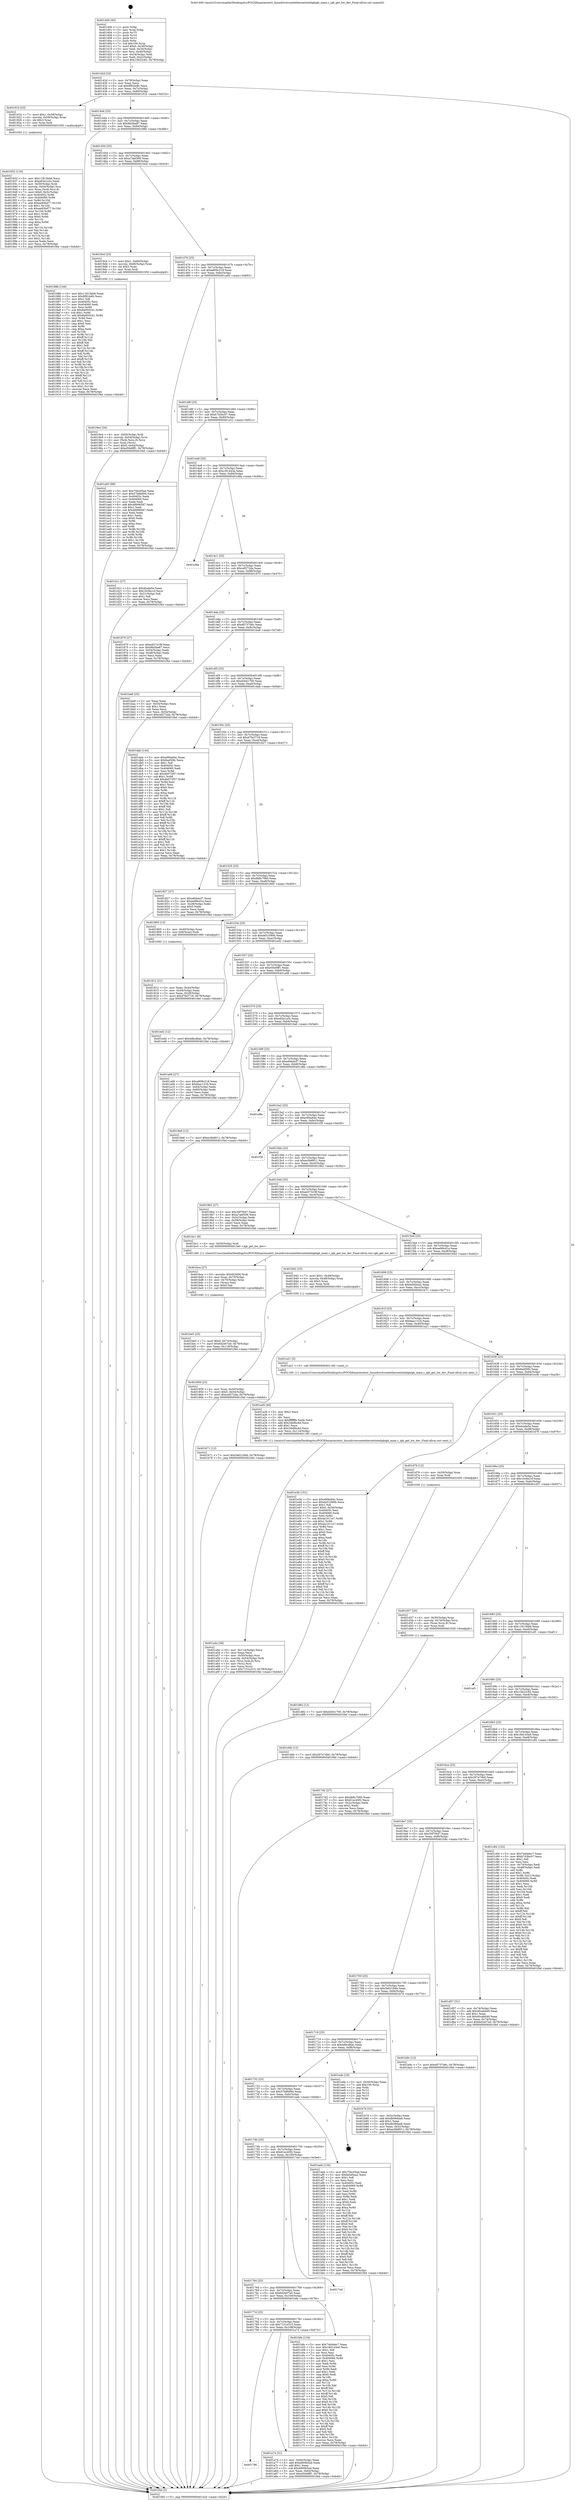 digraph "0x401400" {
  label = "0x401400 (/mnt/c/Users/mathe/Desktop/tcc/POCII/binaries/extr_linuxdriversnetethernetinteligbigb_main.c_igb_get_hw_dev_Final-ollvm.out::main(0))"
  labelloc = "t"
  node[shape=record]

  Entry [label="",width=0.3,height=0.3,shape=circle,fillcolor=black,style=filled]
  "0x40142d" [label="{
     0x40142d [23]\l
     | [instrs]\l
     &nbsp;&nbsp;0x40142d \<+3\>: mov -0x78(%rbp),%eax\l
     &nbsp;&nbsp;0x401430 \<+2\>: mov %eax,%ecx\l
     &nbsp;&nbsp;0x401432 \<+6\>: sub $0x9f924dfc,%ecx\l
     &nbsp;&nbsp;0x401438 \<+3\>: mov %eax,-0x7c(%rbp)\l
     &nbsp;&nbsp;0x40143b \<+3\>: mov %ecx,-0x80(%rbp)\l
     &nbsp;&nbsp;0x40143e \<+6\>: je 000000000040191b \<main+0x51b\>\l
  }"]
  "0x40191b" [label="{
     0x40191b [23]\l
     | [instrs]\l
     &nbsp;&nbsp;0x40191b \<+7\>: movl $0x1,-0x58(%rbp)\l
     &nbsp;&nbsp;0x401922 \<+4\>: movslq -0x58(%rbp),%rax\l
     &nbsp;&nbsp;0x401926 \<+4\>: shl $0x3,%rax\l
     &nbsp;&nbsp;0x40192a \<+3\>: mov %rax,%rdi\l
     &nbsp;&nbsp;0x40192d \<+5\>: call 0000000000401050 \<malloc@plt\>\l
     | [calls]\l
     &nbsp;&nbsp;0x401050 \{1\} (unknown)\l
  }"]
  "0x401444" [label="{
     0x401444 [25]\l
     | [instrs]\l
     &nbsp;&nbsp;0x401444 \<+5\>: jmp 0000000000401449 \<main+0x49\>\l
     &nbsp;&nbsp;0x401449 \<+3\>: mov -0x7c(%rbp),%eax\l
     &nbsp;&nbsp;0x40144c \<+5\>: sub $0x9fa5be87,%eax\l
     &nbsp;&nbsp;0x401451 \<+6\>: mov %eax,-0x84(%rbp)\l
     &nbsp;&nbsp;0x401457 \<+6\>: je 000000000040188b \<main+0x48b\>\l
  }"]
  Exit [label="",width=0.3,height=0.3,shape=circle,fillcolor=black,style=filled,peripheries=2]
  "0x40188b" [label="{
     0x40188b [144]\l
     | [instrs]\l
     &nbsp;&nbsp;0x40188b \<+5\>: mov $0x11813bb6,%eax\l
     &nbsp;&nbsp;0x401890 \<+5\>: mov $0x9f924dfc,%ecx\l
     &nbsp;&nbsp;0x401895 \<+2\>: mov $0x1,%dl\l
     &nbsp;&nbsp;0x401897 \<+7\>: mov 0x40405c,%esi\l
     &nbsp;&nbsp;0x40189e \<+7\>: mov 0x404060,%edi\l
     &nbsp;&nbsp;0x4018a5 \<+3\>: mov %esi,%r8d\l
     &nbsp;&nbsp;0x4018a8 \<+7\>: sub $0x8a950241,%r8d\l
     &nbsp;&nbsp;0x4018af \<+4\>: sub $0x1,%r8d\l
     &nbsp;&nbsp;0x4018b3 \<+7\>: add $0x8a950241,%r8d\l
     &nbsp;&nbsp;0x4018ba \<+4\>: imul %r8d,%esi\l
     &nbsp;&nbsp;0x4018be \<+3\>: and $0x1,%esi\l
     &nbsp;&nbsp;0x4018c1 \<+3\>: cmp $0x0,%esi\l
     &nbsp;&nbsp;0x4018c4 \<+4\>: sete %r9b\l
     &nbsp;&nbsp;0x4018c8 \<+3\>: cmp $0xa,%edi\l
     &nbsp;&nbsp;0x4018cb \<+4\>: setl %r10b\l
     &nbsp;&nbsp;0x4018cf \<+3\>: mov %r9b,%r11b\l
     &nbsp;&nbsp;0x4018d2 \<+4\>: xor $0xff,%r11b\l
     &nbsp;&nbsp;0x4018d6 \<+3\>: mov %r10b,%bl\l
     &nbsp;&nbsp;0x4018d9 \<+3\>: xor $0xff,%bl\l
     &nbsp;&nbsp;0x4018dc \<+3\>: xor $0x1,%dl\l
     &nbsp;&nbsp;0x4018df \<+3\>: mov %r11b,%r14b\l
     &nbsp;&nbsp;0x4018e2 \<+4\>: and $0xff,%r14b\l
     &nbsp;&nbsp;0x4018e6 \<+3\>: and %dl,%r9b\l
     &nbsp;&nbsp;0x4018e9 \<+3\>: mov %bl,%r15b\l
     &nbsp;&nbsp;0x4018ec \<+4\>: and $0xff,%r15b\l
     &nbsp;&nbsp;0x4018f0 \<+3\>: and %dl,%r10b\l
     &nbsp;&nbsp;0x4018f3 \<+3\>: or %r9b,%r14b\l
     &nbsp;&nbsp;0x4018f6 \<+3\>: or %r10b,%r15b\l
     &nbsp;&nbsp;0x4018f9 \<+3\>: xor %r15b,%r14b\l
     &nbsp;&nbsp;0x4018fc \<+3\>: or %bl,%r11b\l
     &nbsp;&nbsp;0x4018ff \<+4\>: xor $0xff,%r11b\l
     &nbsp;&nbsp;0x401903 \<+3\>: or $0x1,%dl\l
     &nbsp;&nbsp;0x401906 \<+3\>: and %dl,%r11b\l
     &nbsp;&nbsp;0x401909 \<+3\>: or %r11b,%r14b\l
     &nbsp;&nbsp;0x40190c \<+4\>: test $0x1,%r14b\l
     &nbsp;&nbsp;0x401910 \<+3\>: cmovne %ecx,%eax\l
     &nbsp;&nbsp;0x401913 \<+3\>: mov %eax,-0x78(%rbp)\l
     &nbsp;&nbsp;0x401916 \<+5\>: jmp 0000000000401f4d \<main+0xb4d\>\l
  }"]
  "0x40145d" [label="{
     0x40145d [25]\l
     | [instrs]\l
     &nbsp;&nbsp;0x40145d \<+5\>: jmp 0000000000401462 \<main+0x62\>\l
     &nbsp;&nbsp;0x401462 \<+3\>: mov -0x7c(%rbp),%eax\l
     &nbsp;&nbsp;0x401465 \<+5\>: sub $0xa7abf306,%eax\l
     &nbsp;&nbsp;0x40146a \<+6\>: mov %eax,-0x88(%rbp)\l
     &nbsp;&nbsp;0x401470 \<+6\>: je 00000000004019cd \<main+0x5cd\>\l
  }"]
  "0x401d82" [label="{
     0x401d82 [12]\l
     | [instrs]\l
     &nbsp;&nbsp;0x401d82 \<+7\>: movl $0xd2641700,-0x78(%rbp)\l
     &nbsp;&nbsp;0x401d89 \<+5\>: jmp 0000000000401f4d \<main+0xb4d\>\l
  }"]
  "0x4019cd" [label="{
     0x4019cd [23]\l
     | [instrs]\l
     &nbsp;&nbsp;0x4019cd \<+7\>: movl $0x1,-0x60(%rbp)\l
     &nbsp;&nbsp;0x4019d4 \<+4\>: movslq -0x60(%rbp),%rax\l
     &nbsp;&nbsp;0x4019d8 \<+4\>: shl $0x2,%rax\l
     &nbsp;&nbsp;0x4019dc \<+3\>: mov %rax,%rdi\l
     &nbsp;&nbsp;0x4019df \<+5\>: call 0000000000401050 \<malloc@plt\>\l
     | [calls]\l
     &nbsp;&nbsp;0x401050 \{1\} (unknown)\l
  }"]
  "0x401476" [label="{
     0x401476 [25]\l
     | [instrs]\l
     &nbsp;&nbsp;0x401476 \<+5\>: jmp 000000000040147b \<main+0x7b\>\l
     &nbsp;&nbsp;0x40147b \<+3\>: mov -0x7c(%rbp),%eax\l
     &nbsp;&nbsp;0x40147e \<+5\>: sub $0xa809c218,%eax\l
     &nbsp;&nbsp;0x401483 \<+6\>: mov %eax,-0x8c(%rbp)\l
     &nbsp;&nbsp;0x401489 \<+6\>: je 0000000000401a93 \<main+0x693\>\l
  }"]
  "0x401d4b" [label="{
     0x401d4b [12]\l
     | [instrs]\l
     &nbsp;&nbsp;0x401d4b \<+7\>: movl $0x297e74b0,-0x78(%rbp)\l
     &nbsp;&nbsp;0x401d52 \<+5\>: jmp 0000000000401f4d \<main+0xb4d\>\l
  }"]
  "0x401a93" [label="{
     0x401a93 [88]\l
     | [instrs]\l
     &nbsp;&nbsp;0x401a93 \<+5\>: mov $0x75bc05ad,%eax\l
     &nbsp;&nbsp;0x401a98 \<+5\>: mov $0x57b8b694,%ecx\l
     &nbsp;&nbsp;0x401a9d \<+7\>: mov 0x40405c,%edx\l
     &nbsp;&nbsp;0x401aa4 \<+7\>: mov 0x404060,%esi\l
     &nbsp;&nbsp;0x401aab \<+2\>: mov %edx,%edi\l
     &nbsp;&nbsp;0x401aad \<+6\>: add $0x48996587,%edi\l
     &nbsp;&nbsp;0x401ab3 \<+3\>: sub $0x1,%edi\l
     &nbsp;&nbsp;0x401ab6 \<+6\>: sub $0x48996587,%edi\l
     &nbsp;&nbsp;0x401abc \<+3\>: imul %edi,%edx\l
     &nbsp;&nbsp;0x401abf \<+3\>: and $0x1,%edx\l
     &nbsp;&nbsp;0x401ac2 \<+3\>: cmp $0x0,%edx\l
     &nbsp;&nbsp;0x401ac5 \<+4\>: sete %r8b\l
     &nbsp;&nbsp;0x401ac9 \<+3\>: cmp $0xa,%esi\l
     &nbsp;&nbsp;0x401acc \<+4\>: setl %r9b\l
     &nbsp;&nbsp;0x401ad0 \<+3\>: mov %r8b,%r10b\l
     &nbsp;&nbsp;0x401ad3 \<+3\>: and %r9b,%r10b\l
     &nbsp;&nbsp;0x401ad6 \<+3\>: xor %r9b,%r8b\l
     &nbsp;&nbsp;0x401ad9 \<+3\>: or %r8b,%r10b\l
     &nbsp;&nbsp;0x401adc \<+4\>: test $0x1,%r10b\l
     &nbsp;&nbsp;0x401ae0 \<+3\>: cmovne %ecx,%eax\l
     &nbsp;&nbsp;0x401ae3 \<+3\>: mov %eax,-0x78(%rbp)\l
     &nbsp;&nbsp;0x401ae6 \<+5\>: jmp 0000000000401f4d \<main+0xb4d\>\l
  }"]
  "0x40148f" [label="{
     0x40148f [25]\l
     | [instrs]\l
     &nbsp;&nbsp;0x40148f \<+5\>: jmp 0000000000401494 \<main+0x94\>\l
     &nbsp;&nbsp;0x401494 \<+3\>: mov -0x7c(%rbp),%eax\l
     &nbsp;&nbsp;0x401497 \<+5\>: sub $0xb7d3bc07,%eax\l
     &nbsp;&nbsp;0x40149c \<+6\>: mov %eax,-0x90(%rbp)\l
     &nbsp;&nbsp;0x4014a2 \<+6\>: je 0000000000401d1c \<main+0x91c\>\l
  }"]
  "0x401be5" [label="{
     0x401be5 [25]\l
     | [instrs]\l
     &nbsp;&nbsp;0x401be5 \<+7\>: movl $0x0,-0x74(%rbp)\l
     &nbsp;&nbsp;0x401bec \<+7\>: movl $0x6d2e07a0,-0x78(%rbp)\l
     &nbsp;&nbsp;0x401bf3 \<+6\>: mov %eax,-0x118(%rbp)\l
     &nbsp;&nbsp;0x401bf9 \<+5\>: jmp 0000000000401f4d \<main+0xb4d\>\l
  }"]
  "0x401d1c" [label="{
     0x401d1c [27]\l
     | [instrs]\l
     &nbsp;&nbsp;0x401d1c \<+5\>: mov $0xdcada5e,%eax\l
     &nbsp;&nbsp;0x401d21 \<+5\>: mov $0x10c9a1cf,%ecx\l
     &nbsp;&nbsp;0x401d26 \<+3\>: mov -0x21(%rbp),%dl\l
     &nbsp;&nbsp;0x401d29 \<+3\>: test $0x1,%dl\l
     &nbsp;&nbsp;0x401d2c \<+3\>: cmovne %ecx,%eax\l
     &nbsp;&nbsp;0x401d2f \<+3\>: mov %eax,-0x78(%rbp)\l
     &nbsp;&nbsp;0x401d32 \<+5\>: jmp 0000000000401f4d \<main+0xb4d\>\l
  }"]
  "0x4014a8" [label="{
     0x4014a8 [25]\l
     | [instrs]\l
     &nbsp;&nbsp;0x4014a8 \<+5\>: jmp 00000000004014ad \<main+0xad\>\l
     &nbsp;&nbsp;0x4014ad \<+3\>: mov -0x7c(%rbp),%eax\l
     &nbsp;&nbsp;0x4014b0 \<+5\>: sub $0xc3f1443a,%eax\l
     &nbsp;&nbsp;0x4014b5 \<+6\>: mov %eax,-0x94(%rbp)\l
     &nbsp;&nbsp;0x4014bb \<+6\>: je 0000000000401d9a \<main+0x99a\>\l
  }"]
  "0x401bca" [label="{
     0x401bca [27]\l
     | [instrs]\l
     &nbsp;&nbsp;0x401bca \<+10\>: movabs $0x4020b6,%rdi\l
     &nbsp;&nbsp;0x401bd4 \<+4\>: mov %rax,-0x70(%rbp)\l
     &nbsp;&nbsp;0x401bd8 \<+4\>: mov -0x70(%rbp),%rax\l
     &nbsp;&nbsp;0x401bdc \<+2\>: mov (%rax),%esi\l
     &nbsp;&nbsp;0x401bde \<+2\>: mov $0x0,%al\l
     &nbsp;&nbsp;0x401be0 \<+5\>: call 0000000000401040 \<printf@plt\>\l
     | [calls]\l
     &nbsp;&nbsp;0x401040 \{1\} (unknown)\l
  }"]
  "0x401d9a" [label="{
     0x401d9a\l
  }", style=dashed]
  "0x4014c1" [label="{
     0x4014c1 [25]\l
     | [instrs]\l
     &nbsp;&nbsp;0x4014c1 \<+5\>: jmp 00000000004014c6 \<main+0xc6\>\l
     &nbsp;&nbsp;0x4014c6 \<+3\>: mov -0x7c(%rbp),%eax\l
     &nbsp;&nbsp;0x4014c9 \<+5\>: sub $0xcef272da,%eax\l
     &nbsp;&nbsp;0x4014ce \<+6\>: mov %eax,-0x98(%rbp)\l
     &nbsp;&nbsp;0x4014d4 \<+6\>: je 0000000000401870 \<main+0x470\>\l
  }"]
  "0x401796" [label="{
     0x401796\l
  }", style=dashed]
  "0x401870" [label="{
     0x401870 [27]\l
     | [instrs]\l
     &nbsp;&nbsp;0x401870 \<+5\>: mov $0xed37418f,%eax\l
     &nbsp;&nbsp;0x401875 \<+5\>: mov $0x9fa5be87,%ecx\l
     &nbsp;&nbsp;0x40187a \<+3\>: mov -0x54(%rbp),%edx\l
     &nbsp;&nbsp;0x40187d \<+3\>: cmp -0x48(%rbp),%edx\l
     &nbsp;&nbsp;0x401880 \<+3\>: cmovl %ecx,%eax\l
     &nbsp;&nbsp;0x401883 \<+3\>: mov %eax,-0x78(%rbp)\l
     &nbsp;&nbsp;0x401886 \<+5\>: jmp 0000000000401f4d \<main+0xb4d\>\l
  }"]
  "0x4014da" [label="{
     0x4014da [25]\l
     | [instrs]\l
     &nbsp;&nbsp;0x4014da \<+5\>: jmp 00000000004014df \<main+0xdf\>\l
     &nbsp;&nbsp;0x4014df \<+3\>: mov -0x7c(%rbp),%eax\l
     &nbsp;&nbsp;0x4014e2 \<+5\>: sub $0xd0737a6c,%eax\l
     &nbsp;&nbsp;0x4014e7 \<+6\>: mov %eax,-0x9c(%rbp)\l
     &nbsp;&nbsp;0x4014ed \<+6\>: je 0000000000401ba8 \<main+0x7a8\>\l
  }"]
  "0x401a74" [label="{
     0x401a74 [31]\l
     | [instrs]\l
     &nbsp;&nbsp;0x401a74 \<+3\>: mov -0x64(%rbp),%eax\l
     &nbsp;&nbsp;0x401a77 \<+5\>: add $0xdd00b5ed,%eax\l
     &nbsp;&nbsp;0x401a7c \<+3\>: add $0x1,%eax\l
     &nbsp;&nbsp;0x401a7f \<+5\>: sub $0xdd00b5ed,%eax\l
     &nbsp;&nbsp;0x401a84 \<+3\>: mov %eax,-0x64(%rbp)\l
     &nbsp;&nbsp;0x401a87 \<+7\>: movl $0xe50e9ff1,-0x78(%rbp)\l
     &nbsp;&nbsp;0x401a8e \<+5\>: jmp 0000000000401f4d \<main+0xb4d\>\l
  }"]
  "0x401ba8" [label="{
     0x401ba8 [25]\l
     | [instrs]\l
     &nbsp;&nbsp;0x401ba8 \<+2\>: xor %eax,%eax\l
     &nbsp;&nbsp;0x401baa \<+3\>: mov -0x54(%rbp),%ecx\l
     &nbsp;&nbsp;0x401bad \<+3\>: sub $0x1,%eax\l
     &nbsp;&nbsp;0x401bb0 \<+2\>: sub %eax,%ecx\l
     &nbsp;&nbsp;0x401bb2 \<+3\>: mov %ecx,-0x54(%rbp)\l
     &nbsp;&nbsp;0x401bb5 \<+7\>: movl $0xcef272da,-0x78(%rbp)\l
     &nbsp;&nbsp;0x401bbc \<+5\>: jmp 0000000000401f4d \<main+0xb4d\>\l
  }"]
  "0x4014f3" [label="{
     0x4014f3 [25]\l
     | [instrs]\l
     &nbsp;&nbsp;0x4014f3 \<+5\>: jmp 00000000004014f8 \<main+0xf8\>\l
     &nbsp;&nbsp;0x4014f8 \<+3\>: mov -0x7c(%rbp),%eax\l
     &nbsp;&nbsp;0x4014fb \<+5\>: sub $0xd2641700,%eax\l
     &nbsp;&nbsp;0x401500 \<+6\>: mov %eax,-0xa0(%rbp)\l
     &nbsp;&nbsp;0x401506 \<+6\>: je 0000000000401dab \<main+0x9ab\>\l
  }"]
  "0x40177d" [label="{
     0x40177d [25]\l
     | [instrs]\l
     &nbsp;&nbsp;0x40177d \<+5\>: jmp 0000000000401782 \<main+0x382\>\l
     &nbsp;&nbsp;0x401782 \<+3\>: mov -0x7c(%rbp),%eax\l
     &nbsp;&nbsp;0x401785 \<+5\>: sub $0x7151e315,%eax\l
     &nbsp;&nbsp;0x40178a \<+6\>: mov %eax,-0x108(%rbp)\l
     &nbsp;&nbsp;0x401790 \<+6\>: je 0000000000401a74 \<main+0x674\>\l
  }"]
  "0x401dab" [label="{
     0x401dab [144]\l
     | [instrs]\l
     &nbsp;&nbsp;0x401dab \<+5\>: mov $0xe9f4a64c,%eax\l
     &nbsp;&nbsp;0x401db0 \<+5\>: mov $0x6ad50fc,%ecx\l
     &nbsp;&nbsp;0x401db5 \<+2\>: mov $0x1,%dl\l
     &nbsp;&nbsp;0x401db7 \<+7\>: mov 0x40405c,%esi\l
     &nbsp;&nbsp;0x401dbe \<+7\>: mov 0x404060,%edi\l
     &nbsp;&nbsp;0x401dc5 \<+3\>: mov %esi,%r8d\l
     &nbsp;&nbsp;0x401dc8 \<+7\>: sub $0x4b072f57,%r8d\l
     &nbsp;&nbsp;0x401dcf \<+4\>: sub $0x1,%r8d\l
     &nbsp;&nbsp;0x401dd3 \<+7\>: add $0x4b072f57,%r8d\l
     &nbsp;&nbsp;0x401dda \<+4\>: imul %r8d,%esi\l
     &nbsp;&nbsp;0x401dde \<+3\>: and $0x1,%esi\l
     &nbsp;&nbsp;0x401de1 \<+3\>: cmp $0x0,%esi\l
     &nbsp;&nbsp;0x401de4 \<+4\>: sete %r9b\l
     &nbsp;&nbsp;0x401de8 \<+3\>: cmp $0xa,%edi\l
     &nbsp;&nbsp;0x401deb \<+4\>: setl %r10b\l
     &nbsp;&nbsp;0x401def \<+3\>: mov %r9b,%r11b\l
     &nbsp;&nbsp;0x401df2 \<+4\>: xor $0xff,%r11b\l
     &nbsp;&nbsp;0x401df6 \<+3\>: mov %r10b,%bl\l
     &nbsp;&nbsp;0x401df9 \<+3\>: xor $0xff,%bl\l
     &nbsp;&nbsp;0x401dfc \<+3\>: xor $0x1,%dl\l
     &nbsp;&nbsp;0x401dff \<+3\>: mov %r11b,%r14b\l
     &nbsp;&nbsp;0x401e02 \<+4\>: and $0xff,%r14b\l
     &nbsp;&nbsp;0x401e06 \<+3\>: and %dl,%r9b\l
     &nbsp;&nbsp;0x401e09 \<+3\>: mov %bl,%r15b\l
     &nbsp;&nbsp;0x401e0c \<+4\>: and $0xff,%r15b\l
     &nbsp;&nbsp;0x401e10 \<+3\>: and %dl,%r10b\l
     &nbsp;&nbsp;0x401e13 \<+3\>: or %r9b,%r14b\l
     &nbsp;&nbsp;0x401e16 \<+3\>: or %r10b,%r15b\l
     &nbsp;&nbsp;0x401e19 \<+3\>: xor %r15b,%r14b\l
     &nbsp;&nbsp;0x401e1c \<+3\>: or %bl,%r11b\l
     &nbsp;&nbsp;0x401e1f \<+4\>: xor $0xff,%r11b\l
     &nbsp;&nbsp;0x401e23 \<+3\>: or $0x1,%dl\l
     &nbsp;&nbsp;0x401e26 \<+3\>: and %dl,%r11b\l
     &nbsp;&nbsp;0x401e29 \<+3\>: or %r11b,%r14b\l
     &nbsp;&nbsp;0x401e2c \<+4\>: test $0x1,%r14b\l
     &nbsp;&nbsp;0x401e30 \<+3\>: cmovne %ecx,%eax\l
     &nbsp;&nbsp;0x401e33 \<+3\>: mov %eax,-0x78(%rbp)\l
     &nbsp;&nbsp;0x401e36 \<+5\>: jmp 0000000000401f4d \<main+0xb4d\>\l
  }"]
  "0x40150c" [label="{
     0x40150c [25]\l
     | [instrs]\l
     &nbsp;&nbsp;0x40150c \<+5\>: jmp 0000000000401511 \<main+0x111\>\l
     &nbsp;&nbsp;0x401511 \<+3\>: mov -0x7c(%rbp),%eax\l
     &nbsp;&nbsp;0x401514 \<+5\>: sub $0xd7fa3718,%eax\l
     &nbsp;&nbsp;0x401519 \<+6\>: mov %eax,-0xa4(%rbp)\l
     &nbsp;&nbsp;0x40151f \<+6\>: je 0000000000401827 \<main+0x427\>\l
  }"]
  "0x401bfe" [label="{
     0x401bfe [134]\l
     | [instrs]\l
     &nbsp;&nbsp;0x401bfe \<+5\>: mov $0x74d4dec7,%eax\l
     &nbsp;&nbsp;0x401c03 \<+5\>: mov $0x18d143a0,%ecx\l
     &nbsp;&nbsp;0x401c08 \<+2\>: mov $0x1,%dl\l
     &nbsp;&nbsp;0x401c0a \<+2\>: xor %esi,%esi\l
     &nbsp;&nbsp;0x401c0c \<+7\>: mov 0x40405c,%edi\l
     &nbsp;&nbsp;0x401c13 \<+8\>: mov 0x404060,%r8d\l
     &nbsp;&nbsp;0x401c1b \<+3\>: sub $0x1,%esi\l
     &nbsp;&nbsp;0x401c1e \<+3\>: mov %edi,%r9d\l
     &nbsp;&nbsp;0x401c21 \<+3\>: add %esi,%r9d\l
     &nbsp;&nbsp;0x401c24 \<+4\>: imul %r9d,%edi\l
     &nbsp;&nbsp;0x401c28 \<+3\>: and $0x1,%edi\l
     &nbsp;&nbsp;0x401c2b \<+3\>: cmp $0x0,%edi\l
     &nbsp;&nbsp;0x401c2e \<+4\>: sete %r10b\l
     &nbsp;&nbsp;0x401c32 \<+4\>: cmp $0xa,%r8d\l
     &nbsp;&nbsp;0x401c36 \<+4\>: setl %r11b\l
     &nbsp;&nbsp;0x401c3a \<+3\>: mov %r10b,%bl\l
     &nbsp;&nbsp;0x401c3d \<+3\>: xor $0xff,%bl\l
     &nbsp;&nbsp;0x401c40 \<+3\>: mov %r11b,%r14b\l
     &nbsp;&nbsp;0x401c43 \<+4\>: xor $0xff,%r14b\l
     &nbsp;&nbsp;0x401c47 \<+3\>: xor $0x0,%dl\l
     &nbsp;&nbsp;0x401c4a \<+3\>: mov %bl,%r15b\l
     &nbsp;&nbsp;0x401c4d \<+4\>: and $0x0,%r15b\l
     &nbsp;&nbsp;0x401c51 \<+3\>: and %dl,%r10b\l
     &nbsp;&nbsp;0x401c54 \<+3\>: mov %r14b,%r12b\l
     &nbsp;&nbsp;0x401c57 \<+4\>: and $0x0,%r12b\l
     &nbsp;&nbsp;0x401c5b \<+3\>: and %dl,%r11b\l
     &nbsp;&nbsp;0x401c5e \<+3\>: or %r10b,%r15b\l
     &nbsp;&nbsp;0x401c61 \<+3\>: or %r11b,%r12b\l
     &nbsp;&nbsp;0x401c64 \<+3\>: xor %r12b,%r15b\l
     &nbsp;&nbsp;0x401c67 \<+3\>: or %r14b,%bl\l
     &nbsp;&nbsp;0x401c6a \<+3\>: xor $0xff,%bl\l
     &nbsp;&nbsp;0x401c6d \<+3\>: or $0x0,%dl\l
     &nbsp;&nbsp;0x401c70 \<+2\>: and %dl,%bl\l
     &nbsp;&nbsp;0x401c72 \<+3\>: or %bl,%r15b\l
     &nbsp;&nbsp;0x401c75 \<+4\>: test $0x1,%r15b\l
     &nbsp;&nbsp;0x401c79 \<+3\>: cmovne %ecx,%eax\l
     &nbsp;&nbsp;0x401c7c \<+3\>: mov %eax,-0x78(%rbp)\l
     &nbsp;&nbsp;0x401c7f \<+5\>: jmp 0000000000401f4d \<main+0xb4d\>\l
  }"]
  "0x401827" [label="{
     0x401827 [27]\l
     | [instrs]\l
     &nbsp;&nbsp;0x401827 \<+5\>: mov $0xe8da4cf7,%eax\l
     &nbsp;&nbsp;0x40182c \<+5\>: mov $0xee99cd1a,%ecx\l
     &nbsp;&nbsp;0x401831 \<+3\>: mov -0x28(%rbp),%edx\l
     &nbsp;&nbsp;0x401834 \<+3\>: cmp $0x0,%edx\l
     &nbsp;&nbsp;0x401837 \<+3\>: cmove %ecx,%eax\l
     &nbsp;&nbsp;0x40183a \<+3\>: mov %eax,-0x78(%rbp)\l
     &nbsp;&nbsp;0x40183d \<+5\>: jmp 0000000000401f4d \<main+0xb4d\>\l
  }"]
  "0x401525" [label="{
     0x401525 [25]\l
     | [instrs]\l
     &nbsp;&nbsp;0x401525 \<+5\>: jmp 000000000040152a \<main+0x12a\>\l
     &nbsp;&nbsp;0x40152a \<+3\>: mov -0x7c(%rbp),%eax\l
     &nbsp;&nbsp;0x40152d \<+5\>: sub $0xdb8c7060,%eax\l
     &nbsp;&nbsp;0x401532 \<+6\>: mov %eax,-0xa8(%rbp)\l
     &nbsp;&nbsp;0x401538 \<+6\>: je 0000000000401805 \<main+0x405\>\l
  }"]
  "0x401764" [label="{
     0x401764 [25]\l
     | [instrs]\l
     &nbsp;&nbsp;0x401764 \<+5\>: jmp 0000000000401769 \<main+0x369\>\l
     &nbsp;&nbsp;0x401769 \<+3\>: mov -0x7c(%rbp),%eax\l
     &nbsp;&nbsp;0x40176c \<+5\>: sub $0x6d2e07a0,%eax\l
     &nbsp;&nbsp;0x401771 \<+6\>: mov %eax,-0x104(%rbp)\l
     &nbsp;&nbsp;0x401777 \<+6\>: je 0000000000401bfe \<main+0x7fe\>\l
  }"]
  "0x401805" [label="{
     0x401805 [13]\l
     | [instrs]\l
     &nbsp;&nbsp;0x401805 \<+4\>: mov -0x40(%rbp),%rax\l
     &nbsp;&nbsp;0x401809 \<+4\>: mov 0x8(%rax),%rdi\l
     &nbsp;&nbsp;0x40180d \<+5\>: call 0000000000401060 \<atoi@plt\>\l
     | [calls]\l
     &nbsp;&nbsp;0x401060 \{1\} (unknown)\l
  }"]
  "0x40153e" [label="{
     0x40153e [25]\l
     | [instrs]\l
     &nbsp;&nbsp;0x40153e \<+5\>: jmp 0000000000401543 \<main+0x143\>\l
     &nbsp;&nbsp;0x401543 \<+3\>: mov -0x7c(%rbp),%eax\l
     &nbsp;&nbsp;0x401546 \<+5\>: sub $0xde51090b,%eax\l
     &nbsp;&nbsp;0x40154b \<+6\>: mov %eax,-0xac(%rbp)\l
     &nbsp;&nbsp;0x401551 \<+6\>: je 0000000000401ed2 \<main+0xad2\>\l
  }"]
  "0x4017ed" [label="{
     0x4017ed\l
  }", style=dashed]
  "0x401ed2" [label="{
     0x401ed2 [12]\l
     | [instrs]\l
     &nbsp;&nbsp;0x401ed2 \<+7\>: movl $0x4dbcdbac,-0x78(%rbp)\l
     &nbsp;&nbsp;0x401ed9 \<+5\>: jmp 0000000000401f4d \<main+0xb4d\>\l
  }"]
  "0x401557" [label="{
     0x401557 [25]\l
     | [instrs]\l
     &nbsp;&nbsp;0x401557 \<+5\>: jmp 000000000040155c \<main+0x15c\>\l
     &nbsp;&nbsp;0x40155c \<+3\>: mov -0x7c(%rbp),%eax\l
     &nbsp;&nbsp;0x40155f \<+5\>: sub $0xe50e9ff1,%eax\l
     &nbsp;&nbsp;0x401564 \<+6\>: mov %eax,-0xb0(%rbp)\l
     &nbsp;&nbsp;0x40156a \<+6\>: je 0000000000401a06 \<main+0x606\>\l
  }"]
  "0x40174b" [label="{
     0x40174b [25]\l
     | [instrs]\l
     &nbsp;&nbsp;0x40174b \<+5\>: jmp 0000000000401750 \<main+0x350\>\l
     &nbsp;&nbsp;0x401750 \<+3\>: mov -0x7c(%rbp),%eax\l
     &nbsp;&nbsp;0x401753 \<+5\>: sub $0x61ec45f2,%eax\l
     &nbsp;&nbsp;0x401758 \<+6\>: mov %eax,-0x100(%rbp)\l
     &nbsp;&nbsp;0x40175e \<+6\>: je 00000000004017ed \<main+0x3ed\>\l
  }"]
  "0x401a06" [label="{
     0x401a06 [27]\l
     | [instrs]\l
     &nbsp;&nbsp;0x401a06 \<+5\>: mov $0xa809c218,%eax\l
     &nbsp;&nbsp;0x401a0b \<+5\>: mov $0xfaac131b,%ecx\l
     &nbsp;&nbsp;0x401a10 \<+3\>: mov -0x64(%rbp),%edx\l
     &nbsp;&nbsp;0x401a13 \<+3\>: cmp -0x60(%rbp),%edx\l
     &nbsp;&nbsp;0x401a16 \<+3\>: cmovl %ecx,%eax\l
     &nbsp;&nbsp;0x401a19 \<+3\>: mov %eax,-0x78(%rbp)\l
     &nbsp;&nbsp;0x401a1c \<+5\>: jmp 0000000000401f4d \<main+0xb4d\>\l
  }"]
  "0x401570" [label="{
     0x401570 [25]\l
     | [instrs]\l
     &nbsp;&nbsp;0x401570 \<+5\>: jmp 0000000000401575 \<main+0x175\>\l
     &nbsp;&nbsp;0x401575 \<+3\>: mov -0x7c(%rbp),%eax\l
     &nbsp;&nbsp;0x401578 \<+5\>: sub $0xe63e1a3c,%eax\l
     &nbsp;&nbsp;0x40157d \<+6\>: mov %eax,-0xb4(%rbp)\l
     &nbsp;&nbsp;0x401583 \<+6\>: je 00000000004019a6 \<main+0x5a6\>\l
  }"]
  "0x401aeb" [label="{
     0x401aeb [134]\l
     | [instrs]\l
     &nbsp;&nbsp;0x401aeb \<+5\>: mov $0x75bc05ad,%eax\l
     &nbsp;&nbsp;0x401af0 \<+5\>: mov $0xfa5d5ea2,%ecx\l
     &nbsp;&nbsp;0x401af5 \<+2\>: mov $0x1,%dl\l
     &nbsp;&nbsp;0x401af7 \<+2\>: xor %esi,%esi\l
     &nbsp;&nbsp;0x401af9 \<+7\>: mov 0x40405c,%edi\l
     &nbsp;&nbsp;0x401b00 \<+8\>: mov 0x404060,%r8d\l
     &nbsp;&nbsp;0x401b08 \<+3\>: sub $0x1,%esi\l
     &nbsp;&nbsp;0x401b0b \<+3\>: mov %edi,%r9d\l
     &nbsp;&nbsp;0x401b0e \<+3\>: add %esi,%r9d\l
     &nbsp;&nbsp;0x401b11 \<+4\>: imul %r9d,%edi\l
     &nbsp;&nbsp;0x401b15 \<+3\>: and $0x1,%edi\l
     &nbsp;&nbsp;0x401b18 \<+3\>: cmp $0x0,%edi\l
     &nbsp;&nbsp;0x401b1b \<+4\>: sete %r10b\l
     &nbsp;&nbsp;0x401b1f \<+4\>: cmp $0xa,%r8d\l
     &nbsp;&nbsp;0x401b23 \<+4\>: setl %r11b\l
     &nbsp;&nbsp;0x401b27 \<+3\>: mov %r10b,%bl\l
     &nbsp;&nbsp;0x401b2a \<+3\>: xor $0xff,%bl\l
     &nbsp;&nbsp;0x401b2d \<+3\>: mov %r11b,%r14b\l
     &nbsp;&nbsp;0x401b30 \<+4\>: xor $0xff,%r14b\l
     &nbsp;&nbsp;0x401b34 \<+3\>: xor $0x0,%dl\l
     &nbsp;&nbsp;0x401b37 \<+3\>: mov %bl,%r15b\l
     &nbsp;&nbsp;0x401b3a \<+4\>: and $0x0,%r15b\l
     &nbsp;&nbsp;0x401b3e \<+3\>: and %dl,%r10b\l
     &nbsp;&nbsp;0x401b41 \<+3\>: mov %r14b,%r12b\l
     &nbsp;&nbsp;0x401b44 \<+4\>: and $0x0,%r12b\l
     &nbsp;&nbsp;0x401b48 \<+3\>: and %dl,%r11b\l
     &nbsp;&nbsp;0x401b4b \<+3\>: or %r10b,%r15b\l
     &nbsp;&nbsp;0x401b4e \<+3\>: or %r11b,%r12b\l
     &nbsp;&nbsp;0x401b51 \<+3\>: xor %r12b,%r15b\l
     &nbsp;&nbsp;0x401b54 \<+3\>: or %r14b,%bl\l
     &nbsp;&nbsp;0x401b57 \<+3\>: xor $0xff,%bl\l
     &nbsp;&nbsp;0x401b5a \<+3\>: or $0x0,%dl\l
     &nbsp;&nbsp;0x401b5d \<+2\>: and %dl,%bl\l
     &nbsp;&nbsp;0x401b5f \<+3\>: or %bl,%r15b\l
     &nbsp;&nbsp;0x401b62 \<+4\>: test $0x1,%r15b\l
     &nbsp;&nbsp;0x401b66 \<+3\>: cmovne %ecx,%eax\l
     &nbsp;&nbsp;0x401b69 \<+3\>: mov %eax,-0x78(%rbp)\l
     &nbsp;&nbsp;0x401b6c \<+5\>: jmp 0000000000401f4d \<main+0xb4d\>\l
  }"]
  "0x4019a6" [label="{
     0x4019a6 [12]\l
     | [instrs]\l
     &nbsp;&nbsp;0x4019a6 \<+7\>: movl $0xec0b8911,-0x78(%rbp)\l
     &nbsp;&nbsp;0x4019ad \<+5\>: jmp 0000000000401f4d \<main+0xb4d\>\l
  }"]
  "0x401589" [label="{
     0x401589 [25]\l
     | [instrs]\l
     &nbsp;&nbsp;0x401589 \<+5\>: jmp 000000000040158e \<main+0x18e\>\l
     &nbsp;&nbsp;0x40158e \<+3\>: mov -0x7c(%rbp),%eax\l
     &nbsp;&nbsp;0x401591 \<+5\>: sub $0xe8da4cf7,%eax\l
     &nbsp;&nbsp;0x401596 \<+6\>: mov %eax,-0xb8(%rbp)\l
     &nbsp;&nbsp;0x40159c \<+6\>: je 0000000000401d8e \<main+0x98e\>\l
  }"]
  "0x401732" [label="{
     0x401732 [25]\l
     | [instrs]\l
     &nbsp;&nbsp;0x401732 \<+5\>: jmp 0000000000401737 \<main+0x337\>\l
     &nbsp;&nbsp;0x401737 \<+3\>: mov -0x7c(%rbp),%eax\l
     &nbsp;&nbsp;0x40173a \<+5\>: sub $0x57b8b694,%eax\l
     &nbsp;&nbsp;0x40173f \<+6\>: mov %eax,-0xfc(%rbp)\l
     &nbsp;&nbsp;0x401745 \<+6\>: je 0000000000401aeb \<main+0x6eb\>\l
  }"]
  "0x401d8e" [label="{
     0x401d8e\l
  }", style=dashed]
  "0x4015a2" [label="{
     0x4015a2 [25]\l
     | [instrs]\l
     &nbsp;&nbsp;0x4015a2 \<+5\>: jmp 00000000004015a7 \<main+0x1a7\>\l
     &nbsp;&nbsp;0x4015a7 \<+3\>: mov -0x7c(%rbp),%eax\l
     &nbsp;&nbsp;0x4015aa \<+5\>: sub $0xe9f4a64c,%eax\l
     &nbsp;&nbsp;0x4015af \<+6\>: mov %eax,-0xbc(%rbp)\l
     &nbsp;&nbsp;0x4015b5 \<+6\>: je 0000000000401f3f \<main+0xb3f\>\l
  }"]
  "0x401ede" [label="{
     0x401ede [19]\l
     | [instrs]\l
     &nbsp;&nbsp;0x401ede \<+3\>: mov -0x30(%rbp),%eax\l
     &nbsp;&nbsp;0x401ee1 \<+7\>: add $0x100,%rsp\l
     &nbsp;&nbsp;0x401ee8 \<+1\>: pop %rbx\l
     &nbsp;&nbsp;0x401ee9 \<+2\>: pop %r12\l
     &nbsp;&nbsp;0x401eeb \<+2\>: pop %r14\l
     &nbsp;&nbsp;0x401eed \<+2\>: pop %r15\l
     &nbsp;&nbsp;0x401eef \<+1\>: pop %rbp\l
     &nbsp;&nbsp;0x401ef0 \<+1\>: ret\l
  }"]
  "0x401f3f" [label="{
     0x401f3f\l
  }", style=dashed]
  "0x4015bb" [label="{
     0x4015bb [25]\l
     | [instrs]\l
     &nbsp;&nbsp;0x4015bb \<+5\>: jmp 00000000004015c0 \<main+0x1c0\>\l
     &nbsp;&nbsp;0x4015c0 \<+3\>: mov -0x7c(%rbp),%eax\l
     &nbsp;&nbsp;0x4015c3 \<+5\>: sub $0xec0b8911,%eax\l
     &nbsp;&nbsp;0x4015c8 \<+6\>: mov %eax,-0xc0(%rbp)\l
     &nbsp;&nbsp;0x4015ce \<+6\>: je 00000000004019b2 \<main+0x5b2\>\l
  }"]
  "0x401719" [label="{
     0x401719 [25]\l
     | [instrs]\l
     &nbsp;&nbsp;0x401719 \<+5\>: jmp 000000000040171e \<main+0x31e\>\l
     &nbsp;&nbsp;0x40171e \<+3\>: mov -0x7c(%rbp),%eax\l
     &nbsp;&nbsp;0x401721 \<+5\>: sub $0x4dbcdbac,%eax\l
     &nbsp;&nbsp;0x401726 \<+6\>: mov %eax,-0xf8(%rbp)\l
     &nbsp;&nbsp;0x40172c \<+6\>: je 0000000000401ede \<main+0xade\>\l
  }"]
  "0x4019b2" [label="{
     0x4019b2 [27]\l
     | [instrs]\l
     &nbsp;&nbsp;0x4019b2 \<+5\>: mov $0x30f7f447,%eax\l
     &nbsp;&nbsp;0x4019b7 \<+5\>: mov $0xa7abf306,%ecx\l
     &nbsp;&nbsp;0x4019bc \<+3\>: mov -0x5c(%rbp),%edx\l
     &nbsp;&nbsp;0x4019bf \<+3\>: cmp -0x58(%rbp),%edx\l
     &nbsp;&nbsp;0x4019c2 \<+3\>: cmovl %ecx,%eax\l
     &nbsp;&nbsp;0x4019c5 \<+3\>: mov %eax,-0x78(%rbp)\l
     &nbsp;&nbsp;0x4019c8 \<+5\>: jmp 0000000000401f4d \<main+0xb4d\>\l
  }"]
  "0x4015d4" [label="{
     0x4015d4 [25]\l
     | [instrs]\l
     &nbsp;&nbsp;0x4015d4 \<+5\>: jmp 00000000004015d9 \<main+0x1d9\>\l
     &nbsp;&nbsp;0x4015d9 \<+3\>: mov -0x7c(%rbp),%eax\l
     &nbsp;&nbsp;0x4015dc \<+5\>: sub $0xed37418f,%eax\l
     &nbsp;&nbsp;0x4015e1 \<+6\>: mov %eax,-0xc4(%rbp)\l
     &nbsp;&nbsp;0x4015e7 \<+6\>: je 0000000000401bc1 \<main+0x7c1\>\l
  }"]
  "0x401b7d" [label="{
     0x401b7d [31]\l
     | [instrs]\l
     &nbsp;&nbsp;0x401b7d \<+3\>: mov -0x5c(%rbp),%eax\l
     &nbsp;&nbsp;0x401b80 \<+5\>: add $0xdb08daa8,%eax\l
     &nbsp;&nbsp;0x401b85 \<+3\>: add $0x1,%eax\l
     &nbsp;&nbsp;0x401b88 \<+5\>: sub $0xdb08daa8,%eax\l
     &nbsp;&nbsp;0x401b8d \<+3\>: mov %eax,-0x5c(%rbp)\l
     &nbsp;&nbsp;0x401b90 \<+7\>: movl $0xec0b8911,-0x78(%rbp)\l
     &nbsp;&nbsp;0x401b97 \<+5\>: jmp 0000000000401f4d \<main+0xb4d\>\l
  }"]
  "0x401bc1" [label="{
     0x401bc1 [9]\l
     | [instrs]\l
     &nbsp;&nbsp;0x401bc1 \<+4\>: mov -0x50(%rbp),%rdi\l
     &nbsp;&nbsp;0x401bc5 \<+5\>: call 00000000004013e0 \<igb_get_hw_dev\>\l
     | [calls]\l
     &nbsp;&nbsp;0x4013e0 \{1\} (/mnt/c/Users/mathe/Desktop/tcc/POCII/binaries/extr_linuxdriversnetethernetinteligbigb_main.c_igb_get_hw_dev_Final-ollvm.out::igb_get_hw_dev)\l
  }"]
  "0x4015ed" [label="{
     0x4015ed [25]\l
     | [instrs]\l
     &nbsp;&nbsp;0x4015ed \<+5\>: jmp 00000000004015f2 \<main+0x1f2\>\l
     &nbsp;&nbsp;0x4015f2 \<+3\>: mov -0x7c(%rbp),%eax\l
     &nbsp;&nbsp;0x4015f5 \<+5\>: sub $0xee99cd1a,%eax\l
     &nbsp;&nbsp;0x4015fa \<+6\>: mov %eax,-0xc8(%rbp)\l
     &nbsp;&nbsp;0x401600 \<+6\>: je 0000000000401842 \<main+0x442\>\l
  }"]
  "0x401700" [label="{
     0x401700 [25]\l
     | [instrs]\l
     &nbsp;&nbsp;0x401700 \<+5\>: jmp 0000000000401705 \<main+0x305\>\l
     &nbsp;&nbsp;0x401705 \<+3\>: mov -0x7c(%rbp),%eax\l
     &nbsp;&nbsp;0x401708 \<+5\>: sub $0x3e62184b,%eax\l
     &nbsp;&nbsp;0x40170d \<+6\>: mov %eax,-0xf4(%rbp)\l
     &nbsp;&nbsp;0x401713 \<+6\>: je 0000000000401b7d \<main+0x77d\>\l
  }"]
  "0x401842" [label="{
     0x401842 [23]\l
     | [instrs]\l
     &nbsp;&nbsp;0x401842 \<+7\>: movl $0x1,-0x48(%rbp)\l
     &nbsp;&nbsp;0x401849 \<+4\>: movslq -0x48(%rbp),%rax\l
     &nbsp;&nbsp;0x40184d \<+4\>: shl $0x3,%rax\l
     &nbsp;&nbsp;0x401851 \<+3\>: mov %rax,%rdi\l
     &nbsp;&nbsp;0x401854 \<+5\>: call 0000000000401050 \<malloc@plt\>\l
     | [calls]\l
     &nbsp;&nbsp;0x401050 \{1\} (unknown)\l
  }"]
  "0x401606" [label="{
     0x401606 [25]\l
     | [instrs]\l
     &nbsp;&nbsp;0x401606 \<+5\>: jmp 000000000040160b \<main+0x20b\>\l
     &nbsp;&nbsp;0x40160b \<+3\>: mov -0x7c(%rbp),%eax\l
     &nbsp;&nbsp;0x40160e \<+5\>: sub $0xfa5d5ea2,%eax\l
     &nbsp;&nbsp;0x401613 \<+6\>: mov %eax,-0xcc(%rbp)\l
     &nbsp;&nbsp;0x401619 \<+6\>: je 0000000000401b71 \<main+0x771\>\l
  }"]
  "0x401b9c" [label="{
     0x401b9c [12]\l
     | [instrs]\l
     &nbsp;&nbsp;0x401b9c \<+7\>: movl $0xd0737a6c,-0x78(%rbp)\l
     &nbsp;&nbsp;0x401ba3 \<+5\>: jmp 0000000000401f4d \<main+0xb4d\>\l
  }"]
  "0x401b71" [label="{
     0x401b71 [12]\l
     | [instrs]\l
     &nbsp;&nbsp;0x401b71 \<+7\>: movl $0x3e62184b,-0x78(%rbp)\l
     &nbsp;&nbsp;0x401b78 \<+5\>: jmp 0000000000401f4d \<main+0xb4d\>\l
  }"]
  "0x40161f" [label="{
     0x40161f [25]\l
     | [instrs]\l
     &nbsp;&nbsp;0x40161f \<+5\>: jmp 0000000000401624 \<main+0x224\>\l
     &nbsp;&nbsp;0x401624 \<+3\>: mov -0x7c(%rbp),%eax\l
     &nbsp;&nbsp;0x401627 \<+5\>: sub $0xfaac131b,%eax\l
     &nbsp;&nbsp;0x40162c \<+6\>: mov %eax,-0xd0(%rbp)\l
     &nbsp;&nbsp;0x401632 \<+6\>: je 0000000000401a21 \<main+0x621\>\l
  }"]
  "0x4016e7" [label="{
     0x4016e7 [25]\l
     | [instrs]\l
     &nbsp;&nbsp;0x4016e7 \<+5\>: jmp 00000000004016ec \<main+0x2ec\>\l
     &nbsp;&nbsp;0x4016ec \<+3\>: mov -0x7c(%rbp),%eax\l
     &nbsp;&nbsp;0x4016ef \<+5\>: sub $0x30f7f447,%eax\l
     &nbsp;&nbsp;0x4016f4 \<+6\>: mov %eax,-0xf0(%rbp)\l
     &nbsp;&nbsp;0x4016fa \<+6\>: je 0000000000401b9c \<main+0x79c\>\l
  }"]
  "0x401a21" [label="{
     0x401a21 [5]\l
     | [instrs]\l
     &nbsp;&nbsp;0x401a21 \<+5\>: call 0000000000401160 \<next_i\>\l
     | [calls]\l
     &nbsp;&nbsp;0x401160 \{1\} (/mnt/c/Users/mathe/Desktop/tcc/POCII/binaries/extr_linuxdriversnetethernetinteligbigb_main.c_igb_get_hw_dev_Final-ollvm.out::next_i)\l
  }"]
  "0x401638" [label="{
     0x401638 [25]\l
     | [instrs]\l
     &nbsp;&nbsp;0x401638 \<+5\>: jmp 000000000040163d \<main+0x23d\>\l
     &nbsp;&nbsp;0x40163d \<+3\>: mov -0x7c(%rbp),%eax\l
     &nbsp;&nbsp;0x401640 \<+5\>: sub $0x6ad50fc,%eax\l
     &nbsp;&nbsp;0x401645 \<+6\>: mov %eax,-0xd4(%rbp)\l
     &nbsp;&nbsp;0x40164b \<+6\>: je 0000000000401e3b \<main+0xa3b\>\l
  }"]
  "0x401d57" [label="{
     0x401d57 [31]\l
     | [instrs]\l
     &nbsp;&nbsp;0x401d57 \<+3\>: mov -0x74(%rbp),%eax\l
     &nbsp;&nbsp;0x401d5a \<+5\>: add $0x40ca6d49,%eax\l
     &nbsp;&nbsp;0x401d5f \<+3\>: add $0x1,%eax\l
     &nbsp;&nbsp;0x401d62 \<+5\>: sub $0x40ca6d49,%eax\l
     &nbsp;&nbsp;0x401d67 \<+3\>: mov %eax,-0x74(%rbp)\l
     &nbsp;&nbsp;0x401d6a \<+7\>: movl $0x6d2e07a0,-0x78(%rbp)\l
     &nbsp;&nbsp;0x401d71 \<+5\>: jmp 0000000000401f4d \<main+0xb4d\>\l
  }"]
  "0x401e3b" [label="{
     0x401e3b [151]\l
     | [instrs]\l
     &nbsp;&nbsp;0x401e3b \<+5\>: mov $0xe9f4a64c,%eax\l
     &nbsp;&nbsp;0x401e40 \<+5\>: mov $0xde51090b,%ecx\l
     &nbsp;&nbsp;0x401e45 \<+2\>: mov $0x1,%dl\l
     &nbsp;&nbsp;0x401e47 \<+7\>: movl $0x0,-0x30(%rbp)\l
     &nbsp;&nbsp;0x401e4e \<+7\>: mov 0x40405c,%esi\l
     &nbsp;&nbsp;0x401e55 \<+7\>: mov 0x404060,%edi\l
     &nbsp;&nbsp;0x401e5c \<+3\>: mov %esi,%r8d\l
     &nbsp;&nbsp;0x401e5f \<+7\>: sub $0x4a1011e7,%r8d\l
     &nbsp;&nbsp;0x401e66 \<+4\>: sub $0x1,%r8d\l
     &nbsp;&nbsp;0x401e6a \<+7\>: add $0x4a1011e7,%r8d\l
     &nbsp;&nbsp;0x401e71 \<+4\>: imul %r8d,%esi\l
     &nbsp;&nbsp;0x401e75 \<+3\>: and $0x1,%esi\l
     &nbsp;&nbsp;0x401e78 \<+3\>: cmp $0x0,%esi\l
     &nbsp;&nbsp;0x401e7b \<+4\>: sete %r9b\l
     &nbsp;&nbsp;0x401e7f \<+3\>: cmp $0xa,%edi\l
     &nbsp;&nbsp;0x401e82 \<+4\>: setl %r10b\l
     &nbsp;&nbsp;0x401e86 \<+3\>: mov %r9b,%r11b\l
     &nbsp;&nbsp;0x401e89 \<+4\>: xor $0xff,%r11b\l
     &nbsp;&nbsp;0x401e8d \<+3\>: mov %r10b,%bl\l
     &nbsp;&nbsp;0x401e90 \<+3\>: xor $0xff,%bl\l
     &nbsp;&nbsp;0x401e93 \<+3\>: xor $0x0,%dl\l
     &nbsp;&nbsp;0x401e96 \<+3\>: mov %r11b,%r14b\l
     &nbsp;&nbsp;0x401e99 \<+4\>: and $0x0,%r14b\l
     &nbsp;&nbsp;0x401e9d \<+3\>: and %dl,%r9b\l
     &nbsp;&nbsp;0x401ea0 \<+3\>: mov %bl,%r15b\l
     &nbsp;&nbsp;0x401ea3 \<+4\>: and $0x0,%r15b\l
     &nbsp;&nbsp;0x401ea7 \<+3\>: and %dl,%r10b\l
     &nbsp;&nbsp;0x401eaa \<+3\>: or %r9b,%r14b\l
     &nbsp;&nbsp;0x401ead \<+3\>: or %r10b,%r15b\l
     &nbsp;&nbsp;0x401eb0 \<+3\>: xor %r15b,%r14b\l
     &nbsp;&nbsp;0x401eb3 \<+3\>: or %bl,%r11b\l
     &nbsp;&nbsp;0x401eb6 \<+4\>: xor $0xff,%r11b\l
     &nbsp;&nbsp;0x401eba \<+3\>: or $0x0,%dl\l
     &nbsp;&nbsp;0x401ebd \<+3\>: and %dl,%r11b\l
     &nbsp;&nbsp;0x401ec0 \<+3\>: or %r11b,%r14b\l
     &nbsp;&nbsp;0x401ec3 \<+4\>: test $0x1,%r14b\l
     &nbsp;&nbsp;0x401ec7 \<+3\>: cmovne %ecx,%eax\l
     &nbsp;&nbsp;0x401eca \<+3\>: mov %eax,-0x78(%rbp)\l
     &nbsp;&nbsp;0x401ecd \<+5\>: jmp 0000000000401f4d \<main+0xb4d\>\l
  }"]
  "0x401651" [label="{
     0x401651 [25]\l
     | [instrs]\l
     &nbsp;&nbsp;0x401651 \<+5\>: jmp 0000000000401656 \<main+0x256\>\l
     &nbsp;&nbsp;0x401656 \<+3\>: mov -0x7c(%rbp),%eax\l
     &nbsp;&nbsp;0x401659 \<+5\>: sub $0xdcada5e,%eax\l
     &nbsp;&nbsp;0x40165e \<+6\>: mov %eax,-0xd8(%rbp)\l
     &nbsp;&nbsp;0x401664 \<+6\>: je 0000000000401d76 \<main+0x976\>\l
  }"]
  "0x4016ce" [label="{
     0x4016ce [25]\l
     | [instrs]\l
     &nbsp;&nbsp;0x4016ce \<+5\>: jmp 00000000004016d3 \<main+0x2d3\>\l
     &nbsp;&nbsp;0x4016d3 \<+3\>: mov -0x7c(%rbp),%eax\l
     &nbsp;&nbsp;0x4016d6 \<+5\>: sub $0x297e74b0,%eax\l
     &nbsp;&nbsp;0x4016db \<+6\>: mov %eax,-0xec(%rbp)\l
     &nbsp;&nbsp;0x4016e1 \<+6\>: je 0000000000401d57 \<main+0x957\>\l
  }"]
  "0x401d76" [label="{
     0x401d76 [12]\l
     | [instrs]\l
     &nbsp;&nbsp;0x401d76 \<+4\>: mov -0x50(%rbp),%rax\l
     &nbsp;&nbsp;0x401d7a \<+3\>: mov %rax,%rdi\l
     &nbsp;&nbsp;0x401d7d \<+5\>: call 0000000000401030 \<free@plt\>\l
     | [calls]\l
     &nbsp;&nbsp;0x401030 \{1\} (unknown)\l
  }"]
  "0x40166a" [label="{
     0x40166a [25]\l
     | [instrs]\l
     &nbsp;&nbsp;0x40166a \<+5\>: jmp 000000000040166f \<main+0x26f\>\l
     &nbsp;&nbsp;0x40166f \<+3\>: mov -0x7c(%rbp),%eax\l
     &nbsp;&nbsp;0x401672 \<+5\>: sub $0x10c9a1cf,%eax\l
     &nbsp;&nbsp;0x401677 \<+6\>: mov %eax,-0xdc(%rbp)\l
     &nbsp;&nbsp;0x40167d \<+6\>: je 0000000000401d37 \<main+0x937\>\l
  }"]
  "0x401c84" [label="{
     0x401c84 [152]\l
     | [instrs]\l
     &nbsp;&nbsp;0x401c84 \<+5\>: mov $0x74d4dec7,%eax\l
     &nbsp;&nbsp;0x401c89 \<+5\>: mov $0xb7d3bc07,%ecx\l
     &nbsp;&nbsp;0x401c8e \<+2\>: mov $0x1,%dl\l
     &nbsp;&nbsp;0x401c90 \<+2\>: xor %esi,%esi\l
     &nbsp;&nbsp;0x401c92 \<+3\>: mov -0x74(%rbp),%edi\l
     &nbsp;&nbsp;0x401c95 \<+3\>: cmp -0x48(%rbp),%edi\l
     &nbsp;&nbsp;0x401c98 \<+4\>: setl %r8b\l
     &nbsp;&nbsp;0x401c9c \<+4\>: and $0x1,%r8b\l
     &nbsp;&nbsp;0x401ca0 \<+4\>: mov %r8b,-0x21(%rbp)\l
     &nbsp;&nbsp;0x401ca4 \<+7\>: mov 0x40405c,%edi\l
     &nbsp;&nbsp;0x401cab \<+8\>: mov 0x404060,%r9d\l
     &nbsp;&nbsp;0x401cb3 \<+3\>: sub $0x1,%esi\l
     &nbsp;&nbsp;0x401cb6 \<+3\>: mov %edi,%r10d\l
     &nbsp;&nbsp;0x401cb9 \<+3\>: add %esi,%r10d\l
     &nbsp;&nbsp;0x401cbc \<+4\>: imul %r10d,%edi\l
     &nbsp;&nbsp;0x401cc0 \<+3\>: and $0x1,%edi\l
     &nbsp;&nbsp;0x401cc3 \<+3\>: cmp $0x0,%edi\l
     &nbsp;&nbsp;0x401cc6 \<+4\>: sete %r8b\l
     &nbsp;&nbsp;0x401cca \<+4\>: cmp $0xa,%r9d\l
     &nbsp;&nbsp;0x401cce \<+4\>: setl %r11b\l
     &nbsp;&nbsp;0x401cd2 \<+3\>: mov %r8b,%bl\l
     &nbsp;&nbsp;0x401cd5 \<+3\>: xor $0xff,%bl\l
     &nbsp;&nbsp;0x401cd8 \<+3\>: mov %r11b,%r14b\l
     &nbsp;&nbsp;0x401cdb \<+4\>: xor $0xff,%r14b\l
     &nbsp;&nbsp;0x401cdf \<+3\>: xor $0x0,%dl\l
     &nbsp;&nbsp;0x401ce2 \<+3\>: mov %bl,%r15b\l
     &nbsp;&nbsp;0x401ce5 \<+4\>: and $0x0,%r15b\l
     &nbsp;&nbsp;0x401ce9 \<+3\>: and %dl,%r8b\l
     &nbsp;&nbsp;0x401cec \<+3\>: mov %r14b,%r12b\l
     &nbsp;&nbsp;0x401cef \<+4\>: and $0x0,%r12b\l
     &nbsp;&nbsp;0x401cf3 \<+3\>: and %dl,%r11b\l
     &nbsp;&nbsp;0x401cf6 \<+3\>: or %r8b,%r15b\l
     &nbsp;&nbsp;0x401cf9 \<+3\>: or %r11b,%r12b\l
     &nbsp;&nbsp;0x401cfc \<+3\>: xor %r12b,%r15b\l
     &nbsp;&nbsp;0x401cff \<+3\>: or %r14b,%bl\l
     &nbsp;&nbsp;0x401d02 \<+3\>: xor $0xff,%bl\l
     &nbsp;&nbsp;0x401d05 \<+3\>: or $0x0,%dl\l
     &nbsp;&nbsp;0x401d08 \<+2\>: and %dl,%bl\l
     &nbsp;&nbsp;0x401d0a \<+3\>: or %bl,%r15b\l
     &nbsp;&nbsp;0x401d0d \<+4\>: test $0x1,%r15b\l
     &nbsp;&nbsp;0x401d11 \<+3\>: cmovne %ecx,%eax\l
     &nbsp;&nbsp;0x401d14 \<+3\>: mov %eax,-0x78(%rbp)\l
     &nbsp;&nbsp;0x401d17 \<+5\>: jmp 0000000000401f4d \<main+0xb4d\>\l
  }"]
  "0x401d37" [label="{
     0x401d37 [20]\l
     | [instrs]\l
     &nbsp;&nbsp;0x401d37 \<+4\>: mov -0x50(%rbp),%rax\l
     &nbsp;&nbsp;0x401d3b \<+4\>: movslq -0x74(%rbp),%rcx\l
     &nbsp;&nbsp;0x401d3f \<+4\>: mov (%rax,%rcx,8),%rax\l
     &nbsp;&nbsp;0x401d43 \<+3\>: mov %rax,%rdi\l
     &nbsp;&nbsp;0x401d46 \<+5\>: call 0000000000401030 \<free@plt\>\l
     | [calls]\l
     &nbsp;&nbsp;0x401030 \{1\} (unknown)\l
  }"]
  "0x401683" [label="{
     0x401683 [25]\l
     | [instrs]\l
     &nbsp;&nbsp;0x401683 \<+5\>: jmp 0000000000401688 \<main+0x288\>\l
     &nbsp;&nbsp;0x401688 \<+3\>: mov -0x7c(%rbp),%eax\l
     &nbsp;&nbsp;0x40168b \<+5\>: sub $0x11813bb6,%eax\l
     &nbsp;&nbsp;0x401690 \<+6\>: mov %eax,-0xe0(%rbp)\l
     &nbsp;&nbsp;0x401696 \<+6\>: je 0000000000401ef1 \<main+0xaf1\>\l
  }"]
  "0x401a4e" [label="{
     0x401a4e [38]\l
     | [instrs]\l
     &nbsp;&nbsp;0x401a4e \<+6\>: mov -0x114(%rbp),%ecx\l
     &nbsp;&nbsp;0x401a54 \<+3\>: imul %eax,%ecx\l
     &nbsp;&nbsp;0x401a57 \<+4\>: mov -0x50(%rbp),%rsi\l
     &nbsp;&nbsp;0x401a5b \<+4\>: movslq -0x54(%rbp),%rdi\l
     &nbsp;&nbsp;0x401a5f \<+4\>: mov (%rsi,%rdi,8),%rsi\l
     &nbsp;&nbsp;0x401a63 \<+3\>: mov (%rsi),%rsi\l
     &nbsp;&nbsp;0x401a66 \<+2\>: mov %ecx,(%rsi)\l
     &nbsp;&nbsp;0x401a68 \<+7\>: movl $0x7151e315,-0x78(%rbp)\l
     &nbsp;&nbsp;0x401a6f \<+5\>: jmp 0000000000401f4d \<main+0xb4d\>\l
  }"]
  "0x401ef1" [label="{
     0x401ef1\l
  }", style=dashed]
  "0x40169c" [label="{
     0x40169c [25]\l
     | [instrs]\l
     &nbsp;&nbsp;0x40169c \<+5\>: jmp 00000000004016a1 \<main+0x2a1\>\l
     &nbsp;&nbsp;0x4016a1 \<+3\>: mov -0x7c(%rbp),%eax\l
     &nbsp;&nbsp;0x4016a4 \<+5\>: sub $0x15b22c82,%eax\l
     &nbsp;&nbsp;0x4016a9 \<+6\>: mov %eax,-0xe4(%rbp)\l
     &nbsp;&nbsp;0x4016af \<+6\>: je 00000000004017d2 \<main+0x3d2\>\l
  }"]
  "0x401a26" [label="{
     0x401a26 [40]\l
     | [instrs]\l
     &nbsp;&nbsp;0x401a26 \<+5\>: mov $0x2,%ecx\l
     &nbsp;&nbsp;0x401a2b \<+1\>: cltd\l
     &nbsp;&nbsp;0x401a2c \<+2\>: idiv %ecx\l
     &nbsp;&nbsp;0x401a2e \<+6\>: imul $0xfffffffe,%edx,%ecx\l
     &nbsp;&nbsp;0x401a34 \<+6\>: add $0x24b9bc6d,%ecx\l
     &nbsp;&nbsp;0x401a3a \<+3\>: add $0x1,%ecx\l
     &nbsp;&nbsp;0x401a3d \<+6\>: sub $0x24b9bc6d,%ecx\l
     &nbsp;&nbsp;0x401a43 \<+6\>: mov %ecx,-0x114(%rbp)\l
     &nbsp;&nbsp;0x401a49 \<+5\>: call 0000000000401160 \<next_i\>\l
     | [calls]\l
     &nbsp;&nbsp;0x401160 \{1\} (/mnt/c/Users/mathe/Desktop/tcc/POCII/binaries/extr_linuxdriversnetethernetinteligbigb_main.c_igb_get_hw_dev_Final-ollvm.out::next_i)\l
  }"]
  "0x4017d2" [label="{
     0x4017d2 [27]\l
     | [instrs]\l
     &nbsp;&nbsp;0x4017d2 \<+5\>: mov $0xdb8c7060,%eax\l
     &nbsp;&nbsp;0x4017d7 \<+5\>: mov $0x61ec45f2,%ecx\l
     &nbsp;&nbsp;0x4017dc \<+3\>: mov -0x2c(%rbp),%edx\l
     &nbsp;&nbsp;0x4017df \<+3\>: cmp $0x2,%edx\l
     &nbsp;&nbsp;0x4017e2 \<+3\>: cmovne %ecx,%eax\l
     &nbsp;&nbsp;0x4017e5 \<+3\>: mov %eax,-0x78(%rbp)\l
     &nbsp;&nbsp;0x4017e8 \<+5\>: jmp 0000000000401f4d \<main+0xb4d\>\l
  }"]
  "0x4016b5" [label="{
     0x4016b5 [25]\l
     | [instrs]\l
     &nbsp;&nbsp;0x4016b5 \<+5\>: jmp 00000000004016ba \<main+0x2ba\>\l
     &nbsp;&nbsp;0x4016ba \<+3\>: mov -0x7c(%rbp),%eax\l
     &nbsp;&nbsp;0x4016bd \<+5\>: sub $0x18d143a0,%eax\l
     &nbsp;&nbsp;0x4016c2 \<+6\>: mov %eax,-0xe8(%rbp)\l
     &nbsp;&nbsp;0x4016c8 \<+6\>: je 0000000000401c84 \<main+0x884\>\l
  }"]
  "0x401f4d" [label="{
     0x401f4d [5]\l
     | [instrs]\l
     &nbsp;&nbsp;0x401f4d \<+5\>: jmp 000000000040142d \<main+0x2d\>\l
  }"]
  "0x401400" [label="{
     0x401400 [45]\l
     | [instrs]\l
     &nbsp;&nbsp;0x401400 \<+1\>: push %rbp\l
     &nbsp;&nbsp;0x401401 \<+3\>: mov %rsp,%rbp\l
     &nbsp;&nbsp;0x401404 \<+2\>: push %r15\l
     &nbsp;&nbsp;0x401406 \<+2\>: push %r14\l
     &nbsp;&nbsp;0x401408 \<+2\>: push %r12\l
     &nbsp;&nbsp;0x40140a \<+1\>: push %rbx\l
     &nbsp;&nbsp;0x40140b \<+7\>: sub $0x100,%rsp\l
     &nbsp;&nbsp;0x401412 \<+7\>: movl $0x0,-0x30(%rbp)\l
     &nbsp;&nbsp;0x401419 \<+3\>: mov %edi,-0x34(%rbp)\l
     &nbsp;&nbsp;0x40141c \<+4\>: mov %rsi,-0x40(%rbp)\l
     &nbsp;&nbsp;0x401420 \<+3\>: mov -0x34(%rbp),%edi\l
     &nbsp;&nbsp;0x401423 \<+3\>: mov %edi,-0x2c(%rbp)\l
     &nbsp;&nbsp;0x401426 \<+7\>: movl $0x15b22c82,-0x78(%rbp)\l
  }"]
  "0x401812" [label="{
     0x401812 [21]\l
     | [instrs]\l
     &nbsp;&nbsp;0x401812 \<+3\>: mov %eax,-0x44(%rbp)\l
     &nbsp;&nbsp;0x401815 \<+3\>: mov -0x44(%rbp),%eax\l
     &nbsp;&nbsp;0x401818 \<+3\>: mov %eax,-0x28(%rbp)\l
     &nbsp;&nbsp;0x40181b \<+7\>: movl $0xd7fa3718,-0x78(%rbp)\l
     &nbsp;&nbsp;0x401822 \<+5\>: jmp 0000000000401f4d \<main+0xb4d\>\l
  }"]
  "0x401859" [label="{
     0x401859 [23]\l
     | [instrs]\l
     &nbsp;&nbsp;0x401859 \<+4\>: mov %rax,-0x50(%rbp)\l
     &nbsp;&nbsp;0x40185d \<+7\>: movl $0x0,-0x54(%rbp)\l
     &nbsp;&nbsp;0x401864 \<+7\>: movl $0xcef272da,-0x78(%rbp)\l
     &nbsp;&nbsp;0x40186b \<+5\>: jmp 0000000000401f4d \<main+0xb4d\>\l
  }"]
  "0x401932" [label="{
     0x401932 [116]\l
     | [instrs]\l
     &nbsp;&nbsp;0x401932 \<+5\>: mov $0x11813bb6,%ecx\l
     &nbsp;&nbsp;0x401937 \<+5\>: mov $0xe63e1a3c,%edx\l
     &nbsp;&nbsp;0x40193c \<+4\>: mov -0x50(%rbp),%rdi\l
     &nbsp;&nbsp;0x401940 \<+4\>: movslq -0x54(%rbp),%rsi\l
     &nbsp;&nbsp;0x401944 \<+4\>: mov %rax,(%rdi,%rsi,8)\l
     &nbsp;&nbsp;0x401948 \<+7\>: movl $0x0,-0x5c(%rbp)\l
     &nbsp;&nbsp;0x40194f \<+8\>: mov 0x40405c,%r8d\l
     &nbsp;&nbsp;0x401957 \<+8\>: mov 0x404060,%r9d\l
     &nbsp;&nbsp;0x40195f \<+3\>: mov %r8d,%r10d\l
     &nbsp;&nbsp;0x401962 \<+7\>: add $0xee83bd77,%r10d\l
     &nbsp;&nbsp;0x401969 \<+4\>: sub $0x1,%r10d\l
     &nbsp;&nbsp;0x40196d \<+7\>: sub $0xee83bd77,%r10d\l
     &nbsp;&nbsp;0x401974 \<+4\>: imul %r10d,%r8d\l
     &nbsp;&nbsp;0x401978 \<+4\>: and $0x1,%r8d\l
     &nbsp;&nbsp;0x40197c \<+4\>: cmp $0x0,%r8d\l
     &nbsp;&nbsp;0x401980 \<+4\>: sete %r11b\l
     &nbsp;&nbsp;0x401984 \<+4\>: cmp $0xa,%r9d\l
     &nbsp;&nbsp;0x401988 \<+3\>: setl %bl\l
     &nbsp;&nbsp;0x40198b \<+3\>: mov %r11b,%r14b\l
     &nbsp;&nbsp;0x40198e \<+3\>: and %bl,%r14b\l
     &nbsp;&nbsp;0x401991 \<+3\>: xor %bl,%r11b\l
     &nbsp;&nbsp;0x401994 \<+3\>: or %r11b,%r14b\l
     &nbsp;&nbsp;0x401997 \<+4\>: test $0x1,%r14b\l
     &nbsp;&nbsp;0x40199b \<+3\>: cmovne %edx,%ecx\l
     &nbsp;&nbsp;0x40199e \<+3\>: mov %ecx,-0x78(%rbp)\l
     &nbsp;&nbsp;0x4019a1 \<+5\>: jmp 0000000000401f4d \<main+0xb4d\>\l
  }"]
  "0x4019e4" [label="{
     0x4019e4 [34]\l
     | [instrs]\l
     &nbsp;&nbsp;0x4019e4 \<+4\>: mov -0x50(%rbp),%rdi\l
     &nbsp;&nbsp;0x4019e8 \<+4\>: movslq -0x54(%rbp),%rcx\l
     &nbsp;&nbsp;0x4019ec \<+4\>: mov (%rdi,%rcx,8),%rcx\l
     &nbsp;&nbsp;0x4019f0 \<+3\>: mov %rax,(%rcx)\l
     &nbsp;&nbsp;0x4019f3 \<+7\>: movl $0x0,-0x64(%rbp)\l
     &nbsp;&nbsp;0x4019fa \<+7\>: movl $0xe50e9ff1,-0x78(%rbp)\l
     &nbsp;&nbsp;0x401a01 \<+5\>: jmp 0000000000401f4d \<main+0xb4d\>\l
  }"]
  Entry -> "0x401400" [label=" 1"]
  "0x40142d" -> "0x40191b" [label=" 1"]
  "0x40142d" -> "0x401444" [label=" 35"]
  "0x401ede" -> Exit [label=" 1"]
  "0x401444" -> "0x40188b" [label=" 1"]
  "0x401444" -> "0x40145d" [label=" 34"]
  "0x401ed2" -> "0x401f4d" [label=" 1"]
  "0x40145d" -> "0x4019cd" [label=" 1"]
  "0x40145d" -> "0x401476" [label=" 33"]
  "0x401e3b" -> "0x401f4d" [label=" 1"]
  "0x401476" -> "0x401a93" [label=" 1"]
  "0x401476" -> "0x40148f" [label=" 32"]
  "0x401dab" -> "0x401f4d" [label=" 1"]
  "0x40148f" -> "0x401d1c" [label=" 2"]
  "0x40148f" -> "0x4014a8" [label=" 30"]
  "0x401d82" -> "0x401f4d" [label=" 1"]
  "0x4014a8" -> "0x401d9a" [label=" 0"]
  "0x4014a8" -> "0x4014c1" [label=" 30"]
  "0x401d76" -> "0x401d82" [label=" 1"]
  "0x4014c1" -> "0x401870" [label=" 2"]
  "0x4014c1" -> "0x4014da" [label=" 28"]
  "0x401d57" -> "0x401f4d" [label=" 1"]
  "0x4014da" -> "0x401ba8" [label=" 1"]
  "0x4014da" -> "0x4014f3" [label=" 27"]
  "0x401d4b" -> "0x401f4d" [label=" 1"]
  "0x4014f3" -> "0x401dab" [label=" 1"]
  "0x4014f3" -> "0x40150c" [label=" 26"]
  "0x401d1c" -> "0x401f4d" [label=" 2"]
  "0x40150c" -> "0x401827" [label=" 1"]
  "0x40150c" -> "0x401525" [label=" 25"]
  "0x401c84" -> "0x401f4d" [label=" 2"]
  "0x401525" -> "0x401805" [label=" 1"]
  "0x401525" -> "0x40153e" [label=" 24"]
  "0x401be5" -> "0x401f4d" [label=" 1"]
  "0x40153e" -> "0x401ed2" [label=" 1"]
  "0x40153e" -> "0x401557" [label=" 23"]
  "0x401bca" -> "0x401be5" [label=" 1"]
  "0x401557" -> "0x401a06" [label=" 2"]
  "0x401557" -> "0x401570" [label=" 21"]
  "0x401ba8" -> "0x401f4d" [label=" 1"]
  "0x401570" -> "0x4019a6" [label=" 1"]
  "0x401570" -> "0x401589" [label=" 20"]
  "0x401b9c" -> "0x401f4d" [label=" 1"]
  "0x401589" -> "0x401d8e" [label=" 0"]
  "0x401589" -> "0x4015a2" [label=" 20"]
  "0x401b71" -> "0x401f4d" [label=" 1"]
  "0x4015a2" -> "0x401f3f" [label=" 0"]
  "0x4015a2" -> "0x4015bb" [label=" 20"]
  "0x401aeb" -> "0x401f4d" [label=" 1"]
  "0x4015bb" -> "0x4019b2" [label=" 2"]
  "0x4015bb" -> "0x4015d4" [label=" 18"]
  "0x401a74" -> "0x401f4d" [label=" 1"]
  "0x4015d4" -> "0x401bc1" [label=" 1"]
  "0x4015d4" -> "0x4015ed" [label=" 17"]
  "0x40177d" -> "0x401796" [label=" 0"]
  "0x4015ed" -> "0x401842" [label=" 1"]
  "0x4015ed" -> "0x401606" [label=" 16"]
  "0x401d37" -> "0x401d4b" [label=" 1"]
  "0x401606" -> "0x401b71" [label=" 1"]
  "0x401606" -> "0x40161f" [label=" 15"]
  "0x401764" -> "0x40177d" [label=" 1"]
  "0x40161f" -> "0x401a21" [label=" 1"]
  "0x40161f" -> "0x401638" [label=" 14"]
  "0x401bfe" -> "0x401f4d" [label=" 2"]
  "0x401638" -> "0x401e3b" [label=" 1"]
  "0x401638" -> "0x401651" [label=" 13"]
  "0x40174b" -> "0x401764" [label=" 3"]
  "0x401651" -> "0x401d76" [label=" 1"]
  "0x401651" -> "0x40166a" [label=" 12"]
  "0x401bc1" -> "0x401bca" [label=" 1"]
  "0x40166a" -> "0x401d37" [label=" 1"]
  "0x40166a" -> "0x401683" [label=" 11"]
  "0x401732" -> "0x40174b" [label=" 3"]
  "0x401683" -> "0x401ef1" [label=" 0"]
  "0x401683" -> "0x40169c" [label=" 11"]
  "0x401b7d" -> "0x401f4d" [label=" 1"]
  "0x40169c" -> "0x4017d2" [label=" 1"]
  "0x40169c" -> "0x4016b5" [label=" 10"]
  "0x4017d2" -> "0x401f4d" [label=" 1"]
  "0x401400" -> "0x40142d" [label=" 1"]
  "0x401f4d" -> "0x40142d" [label=" 35"]
  "0x401805" -> "0x401812" [label=" 1"]
  "0x401812" -> "0x401f4d" [label=" 1"]
  "0x401827" -> "0x401f4d" [label=" 1"]
  "0x401842" -> "0x401859" [label=" 1"]
  "0x401859" -> "0x401f4d" [label=" 1"]
  "0x401870" -> "0x401f4d" [label=" 2"]
  "0x40188b" -> "0x401f4d" [label=" 1"]
  "0x40191b" -> "0x401932" [label=" 1"]
  "0x401932" -> "0x401f4d" [label=" 1"]
  "0x4019a6" -> "0x401f4d" [label=" 1"]
  "0x4019b2" -> "0x401f4d" [label=" 2"]
  "0x4019cd" -> "0x4019e4" [label=" 1"]
  "0x4019e4" -> "0x401f4d" [label=" 1"]
  "0x401a06" -> "0x401f4d" [label=" 2"]
  "0x401a21" -> "0x401a26" [label=" 1"]
  "0x401a26" -> "0x401a4e" [label=" 1"]
  "0x401a4e" -> "0x401f4d" [label=" 1"]
  "0x401732" -> "0x401aeb" [label=" 1"]
  "0x4016b5" -> "0x401c84" [label=" 2"]
  "0x4016b5" -> "0x4016ce" [label=" 8"]
  "0x40174b" -> "0x4017ed" [label=" 0"]
  "0x4016ce" -> "0x401d57" [label=" 1"]
  "0x4016ce" -> "0x4016e7" [label=" 7"]
  "0x401764" -> "0x401bfe" [label=" 2"]
  "0x4016e7" -> "0x401b9c" [label=" 1"]
  "0x4016e7" -> "0x401700" [label=" 6"]
  "0x40177d" -> "0x401a74" [label=" 1"]
  "0x401700" -> "0x401b7d" [label=" 1"]
  "0x401700" -> "0x401719" [label=" 5"]
  "0x401a93" -> "0x401f4d" [label=" 1"]
  "0x401719" -> "0x401ede" [label=" 1"]
  "0x401719" -> "0x401732" [label=" 4"]
}
